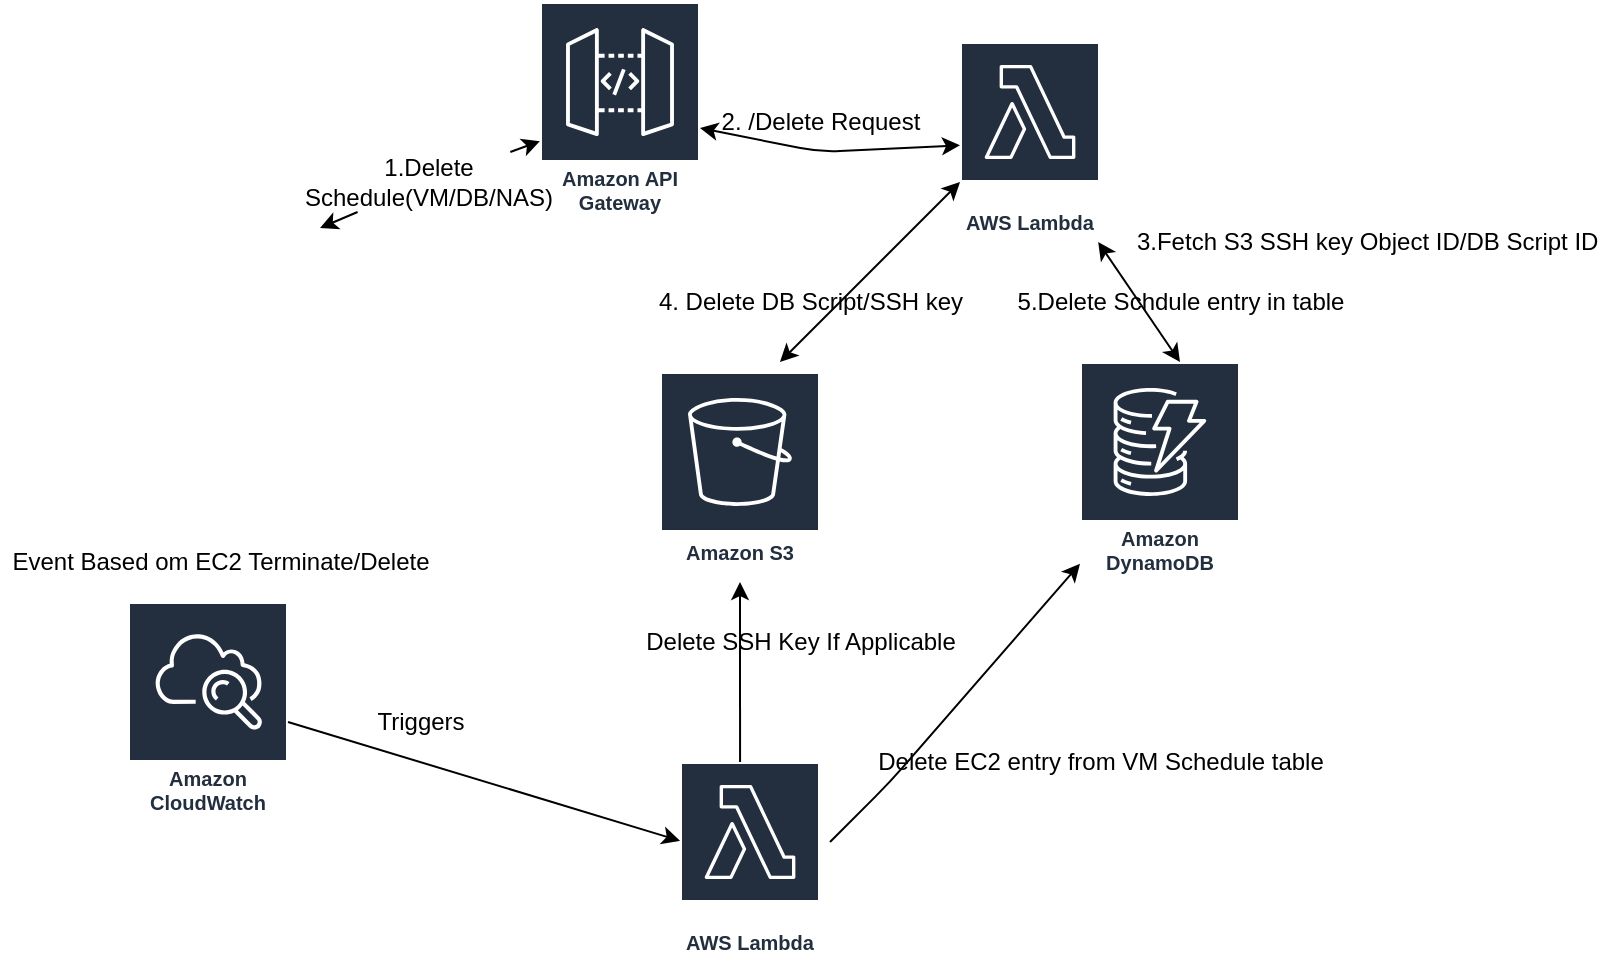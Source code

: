 <mxfile version="14.8.6" type="github">
  <diagram id="ReX5ge0tVLc89h1IRUny" name="Page-1">
    <mxGraphModel dx="782" dy="436" grid="1" gridSize="10" guides="1" tooltips="1" connect="1" arrows="1" fold="1" page="1" pageScale="1" pageWidth="850" pageHeight="1100" math="0" shadow="0">
      <root>
        <mxCell id="0" />
        <mxCell id="1" parent="0" />
        <mxCell id="gj4PWX5UzHdsblrl47T5-1" value="" style="shape=image;html=1;verticalAlign=top;verticalLabelPosition=bottom;labelBackgroundColor=#ffffff;imageAspect=0;aspect=fixed;image=https://cdn1.iconfinder.com/data/icons/business-startup-14/60/Development-128.png" vertex="1" parent="1">
          <mxGeometry x="40" y="80" width="128" height="128" as="geometry" />
        </mxCell>
        <mxCell id="gj4PWX5UzHdsblrl47T5-2" value="Amazon API Gateway" style="outlineConnect=0;fontColor=#232F3E;gradientColor=none;strokeColor=#ffffff;fillColor=#232F3E;dashed=0;verticalLabelPosition=middle;verticalAlign=bottom;align=center;html=1;whiteSpace=wrap;fontSize=10;fontStyle=1;spacing=3;shape=mxgraph.aws4.productIcon;prIcon=mxgraph.aws4.api_gateway;" vertex="1" parent="1">
          <mxGeometry x="270" y="10" width="80" height="110" as="geometry" />
        </mxCell>
        <mxCell id="gj4PWX5UzHdsblrl47T5-3" value="AWS Lambda" style="outlineConnect=0;fontColor=#232F3E;gradientColor=none;strokeColor=#ffffff;fillColor=#232F3E;dashed=0;verticalLabelPosition=middle;verticalAlign=bottom;align=center;html=1;whiteSpace=wrap;fontSize=10;fontStyle=1;spacing=3;shape=mxgraph.aws4.productIcon;prIcon=mxgraph.aws4.lambda;" vertex="1" parent="1">
          <mxGeometry x="480" y="30" width="70" height="100" as="geometry" />
        </mxCell>
        <mxCell id="gj4PWX5UzHdsblrl47T5-4" value="Amazon CloudWatch" style="outlineConnect=0;fontColor=#232F3E;gradientColor=none;strokeColor=#ffffff;fillColor=#232F3E;dashed=0;verticalLabelPosition=middle;verticalAlign=bottom;align=center;html=1;whiteSpace=wrap;fontSize=10;fontStyle=1;spacing=3;shape=mxgraph.aws4.productIcon;prIcon=mxgraph.aws4.cloudwatch;" vertex="1" parent="1">
          <mxGeometry x="64" y="310" width="80" height="110" as="geometry" />
        </mxCell>
        <mxCell id="gj4PWX5UzHdsblrl47T5-5" value="AWS Lambda" style="outlineConnect=0;fontColor=#232F3E;gradientColor=none;strokeColor=#ffffff;fillColor=#232F3E;dashed=0;verticalLabelPosition=middle;verticalAlign=bottom;align=center;html=1;whiteSpace=wrap;fontSize=10;fontStyle=1;spacing=3;shape=mxgraph.aws4.productIcon;prIcon=mxgraph.aws4.lambda;" vertex="1" parent="1">
          <mxGeometry x="340" y="390" width="70" height="100" as="geometry" />
        </mxCell>
        <mxCell id="gj4PWX5UzHdsblrl47T5-6" value="Amazon DynamoDB" style="outlineConnect=0;fontColor=#232F3E;gradientColor=none;strokeColor=#ffffff;fillColor=#232F3E;dashed=0;verticalLabelPosition=middle;verticalAlign=bottom;align=center;html=1;whiteSpace=wrap;fontSize=10;fontStyle=1;spacing=3;shape=mxgraph.aws4.productIcon;prIcon=mxgraph.aws4.dynamodb;" vertex="1" parent="1">
          <mxGeometry x="540" y="190" width="80" height="110" as="geometry" />
        </mxCell>
        <mxCell id="gj4PWX5UzHdsblrl47T5-7" value="Amazon S3" style="outlineConnect=0;fontColor=#232F3E;gradientColor=none;strokeColor=#ffffff;fillColor=#232F3E;dashed=0;verticalLabelPosition=middle;verticalAlign=bottom;align=center;html=1;whiteSpace=wrap;fontSize=10;fontStyle=1;spacing=3;shape=mxgraph.aws4.productIcon;prIcon=mxgraph.aws4.s3;" vertex="1" parent="1">
          <mxGeometry x="330" y="195" width="80" height="100" as="geometry" />
        </mxCell>
        <mxCell id="gj4PWX5UzHdsblrl47T5-9" value="" style="endArrow=classic;startArrow=none;html=1;" edge="1" parent="1" source="gj4PWX5UzHdsblrl47T5-10" target="gj4PWX5UzHdsblrl47T5-2">
          <mxGeometry width="50" height="50" relative="1" as="geometry">
            <mxPoint x="160" y="123" as="sourcePoint" />
            <mxPoint x="220" y="90" as="targetPoint" />
          </mxGeometry>
        </mxCell>
        <mxCell id="gj4PWX5UzHdsblrl47T5-10" value="1.Delete &lt;br&gt;Schedule(VM/DB/NAS)" style="text;html=1;align=center;verticalAlign=middle;resizable=0;points=[];autosize=1;strokeColor=none;" vertex="1" parent="1">
          <mxGeometry x="144" y="85" width="140" height="30" as="geometry" />
        </mxCell>
        <mxCell id="gj4PWX5UzHdsblrl47T5-11" value="" style="endArrow=none;startArrow=classic;html=1;" edge="1" parent="1" target="gj4PWX5UzHdsblrl47T5-10">
          <mxGeometry width="50" height="50" relative="1" as="geometry">
            <mxPoint x="160" y="123" as="sourcePoint" />
            <mxPoint x="270" y="80.467" as="targetPoint" />
          </mxGeometry>
        </mxCell>
        <mxCell id="gj4PWX5UzHdsblrl47T5-12" value="" style="endArrow=classic;startArrow=classic;html=1;" edge="1" parent="1" source="gj4PWX5UzHdsblrl47T5-2" target="gj4PWX5UzHdsblrl47T5-3">
          <mxGeometry width="50" height="50" relative="1" as="geometry">
            <mxPoint x="380" y="115" as="sourcePoint" />
            <mxPoint x="440" y="85" as="targetPoint" />
            <Array as="points">
              <mxPoint x="410" y="85" />
            </Array>
          </mxGeometry>
        </mxCell>
        <mxCell id="gj4PWX5UzHdsblrl47T5-13" value="2. /Delete Request" style="text;html=1;align=center;verticalAlign=middle;resizable=0;points=[];autosize=1;strokeColor=none;" vertex="1" parent="1">
          <mxGeometry x="355" y="60" width="110" height="20" as="geometry" />
        </mxCell>
        <mxCell id="gj4PWX5UzHdsblrl47T5-14" value="" style="endArrow=classic;startArrow=classic;html=1;" edge="1" parent="1">
          <mxGeometry width="50" height="50" relative="1" as="geometry">
            <mxPoint x="390" y="190" as="sourcePoint" />
            <mxPoint x="480" y="100" as="targetPoint" />
          </mxGeometry>
        </mxCell>
        <mxCell id="gj4PWX5UzHdsblrl47T5-15" value="4. Delete DB Script/SSH key" style="text;html=1;align=center;verticalAlign=middle;resizable=0;points=[];autosize=1;strokeColor=none;" vertex="1" parent="1">
          <mxGeometry x="320" y="150" width="170" height="20" as="geometry" />
        </mxCell>
        <mxCell id="gj4PWX5UzHdsblrl47T5-16" value="" style="endArrow=classic;startArrow=classic;html=1;" edge="1" parent="1" target="gj4PWX5UzHdsblrl47T5-3">
          <mxGeometry width="50" height="50" relative="1" as="geometry">
            <mxPoint x="590" y="190" as="sourcePoint" />
            <mxPoint x="620" y="130" as="targetPoint" />
          </mxGeometry>
        </mxCell>
        <mxCell id="gj4PWX5UzHdsblrl47T5-17" value="3.Fetch S3 SSH key Object ID/DB Script ID&amp;nbsp;" style="text;html=1;align=center;verticalAlign=middle;resizable=0;points=[];autosize=1;strokeColor=none;" vertex="1" parent="1">
          <mxGeometry x="560" y="120" width="250" height="20" as="geometry" />
        </mxCell>
        <mxCell id="gj4PWX5UzHdsblrl47T5-18" value="5.Delete Schdule entry in table" style="text;html=1;align=center;verticalAlign=middle;resizable=0;points=[];autosize=1;strokeColor=none;" vertex="1" parent="1">
          <mxGeometry x="500" y="150" width="180" height="20" as="geometry" />
        </mxCell>
        <mxCell id="gj4PWX5UzHdsblrl47T5-19" value="Event Based om EC2 Terminate/Delete" style="text;html=1;align=center;verticalAlign=middle;resizable=0;points=[];autosize=1;strokeColor=none;" vertex="1" parent="1">
          <mxGeometry y="280" width="220" height="20" as="geometry" />
        </mxCell>
        <mxCell id="gj4PWX5UzHdsblrl47T5-20" value="" style="endArrow=classic;html=1;" edge="1" parent="1" target="gj4PWX5UzHdsblrl47T5-5">
          <mxGeometry width="50" height="50" relative="1" as="geometry">
            <mxPoint x="144" y="370" as="sourcePoint" />
            <mxPoint x="194" y="320" as="targetPoint" />
          </mxGeometry>
        </mxCell>
        <mxCell id="gj4PWX5UzHdsblrl47T5-21" value="Triggers" style="text;html=1;align=center;verticalAlign=middle;resizable=0;points=[];autosize=1;strokeColor=none;" vertex="1" parent="1">
          <mxGeometry x="180" y="360" width="60" height="20" as="geometry" />
        </mxCell>
        <mxCell id="gj4PWX5UzHdsblrl47T5-22" value="" style="endArrow=classic;html=1;exitX=0.429;exitY=0;exitDx=0;exitDy=0;exitPerimeter=0;" edge="1" parent="1" source="gj4PWX5UzHdsblrl47T5-5">
          <mxGeometry width="50" height="50" relative="1" as="geometry">
            <mxPoint x="320" y="350" as="sourcePoint" />
            <mxPoint x="370" y="300" as="targetPoint" />
          </mxGeometry>
        </mxCell>
        <mxCell id="gj4PWX5UzHdsblrl47T5-23" value="Delete SSH Key If Applicable" style="text;html=1;align=center;verticalAlign=middle;resizable=0;points=[];autosize=1;strokeColor=none;" vertex="1" parent="1">
          <mxGeometry x="315" y="320" width="170" height="20" as="geometry" />
        </mxCell>
        <mxCell id="gj4PWX5UzHdsblrl47T5-24" value="" style="endArrow=classic;html=1;" edge="1" parent="1" target="gj4PWX5UzHdsblrl47T5-6">
          <mxGeometry width="50" height="50" relative="1" as="geometry">
            <mxPoint x="415" y="430" as="sourcePoint" />
            <mxPoint x="465" y="380" as="targetPoint" />
            <Array as="points">
              <mxPoint x="445" y="400" />
            </Array>
          </mxGeometry>
        </mxCell>
        <mxCell id="gj4PWX5UzHdsblrl47T5-25" value="Delete EC2 entry from VM Schedule table" style="text;html=1;align=center;verticalAlign=middle;resizable=0;points=[];autosize=1;strokeColor=none;" vertex="1" parent="1">
          <mxGeometry x="430" y="380" width="240" height="20" as="geometry" />
        </mxCell>
      </root>
    </mxGraphModel>
  </diagram>
</mxfile>
